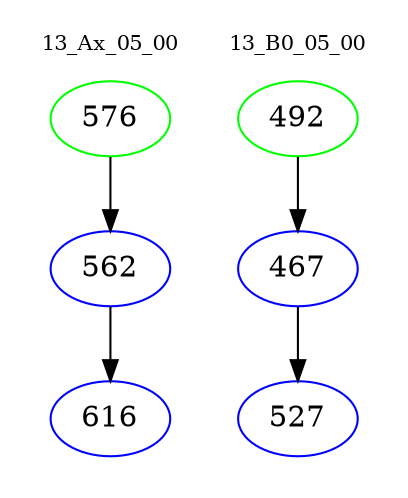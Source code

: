 digraph{
subgraph cluster_0 {
color = white
label = "13_Ax_05_00";
fontsize=10;
T0_576 [label="576", color="green"]
T0_576 -> T0_562 [color="black"]
T0_562 [label="562", color="blue"]
T0_562 -> T0_616 [color="black"]
T0_616 [label="616", color="blue"]
}
subgraph cluster_1 {
color = white
label = "13_B0_05_00";
fontsize=10;
T1_492 [label="492", color="green"]
T1_492 -> T1_467 [color="black"]
T1_467 [label="467", color="blue"]
T1_467 -> T1_527 [color="black"]
T1_527 [label="527", color="blue"]
}
}
